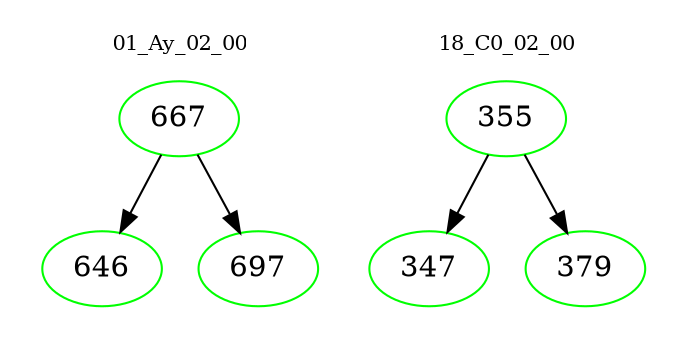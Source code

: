 digraph{
subgraph cluster_0 {
color = white
label = "01_Ay_02_00";
fontsize=10;
T0_667 [label="667", color="green"]
T0_667 -> T0_646 [color="black"]
T0_646 [label="646", color="green"]
T0_667 -> T0_697 [color="black"]
T0_697 [label="697", color="green"]
}
subgraph cluster_1 {
color = white
label = "18_C0_02_00";
fontsize=10;
T1_355 [label="355", color="green"]
T1_355 -> T1_347 [color="black"]
T1_347 [label="347", color="green"]
T1_355 -> T1_379 [color="black"]
T1_379 [label="379", color="green"]
}
}

